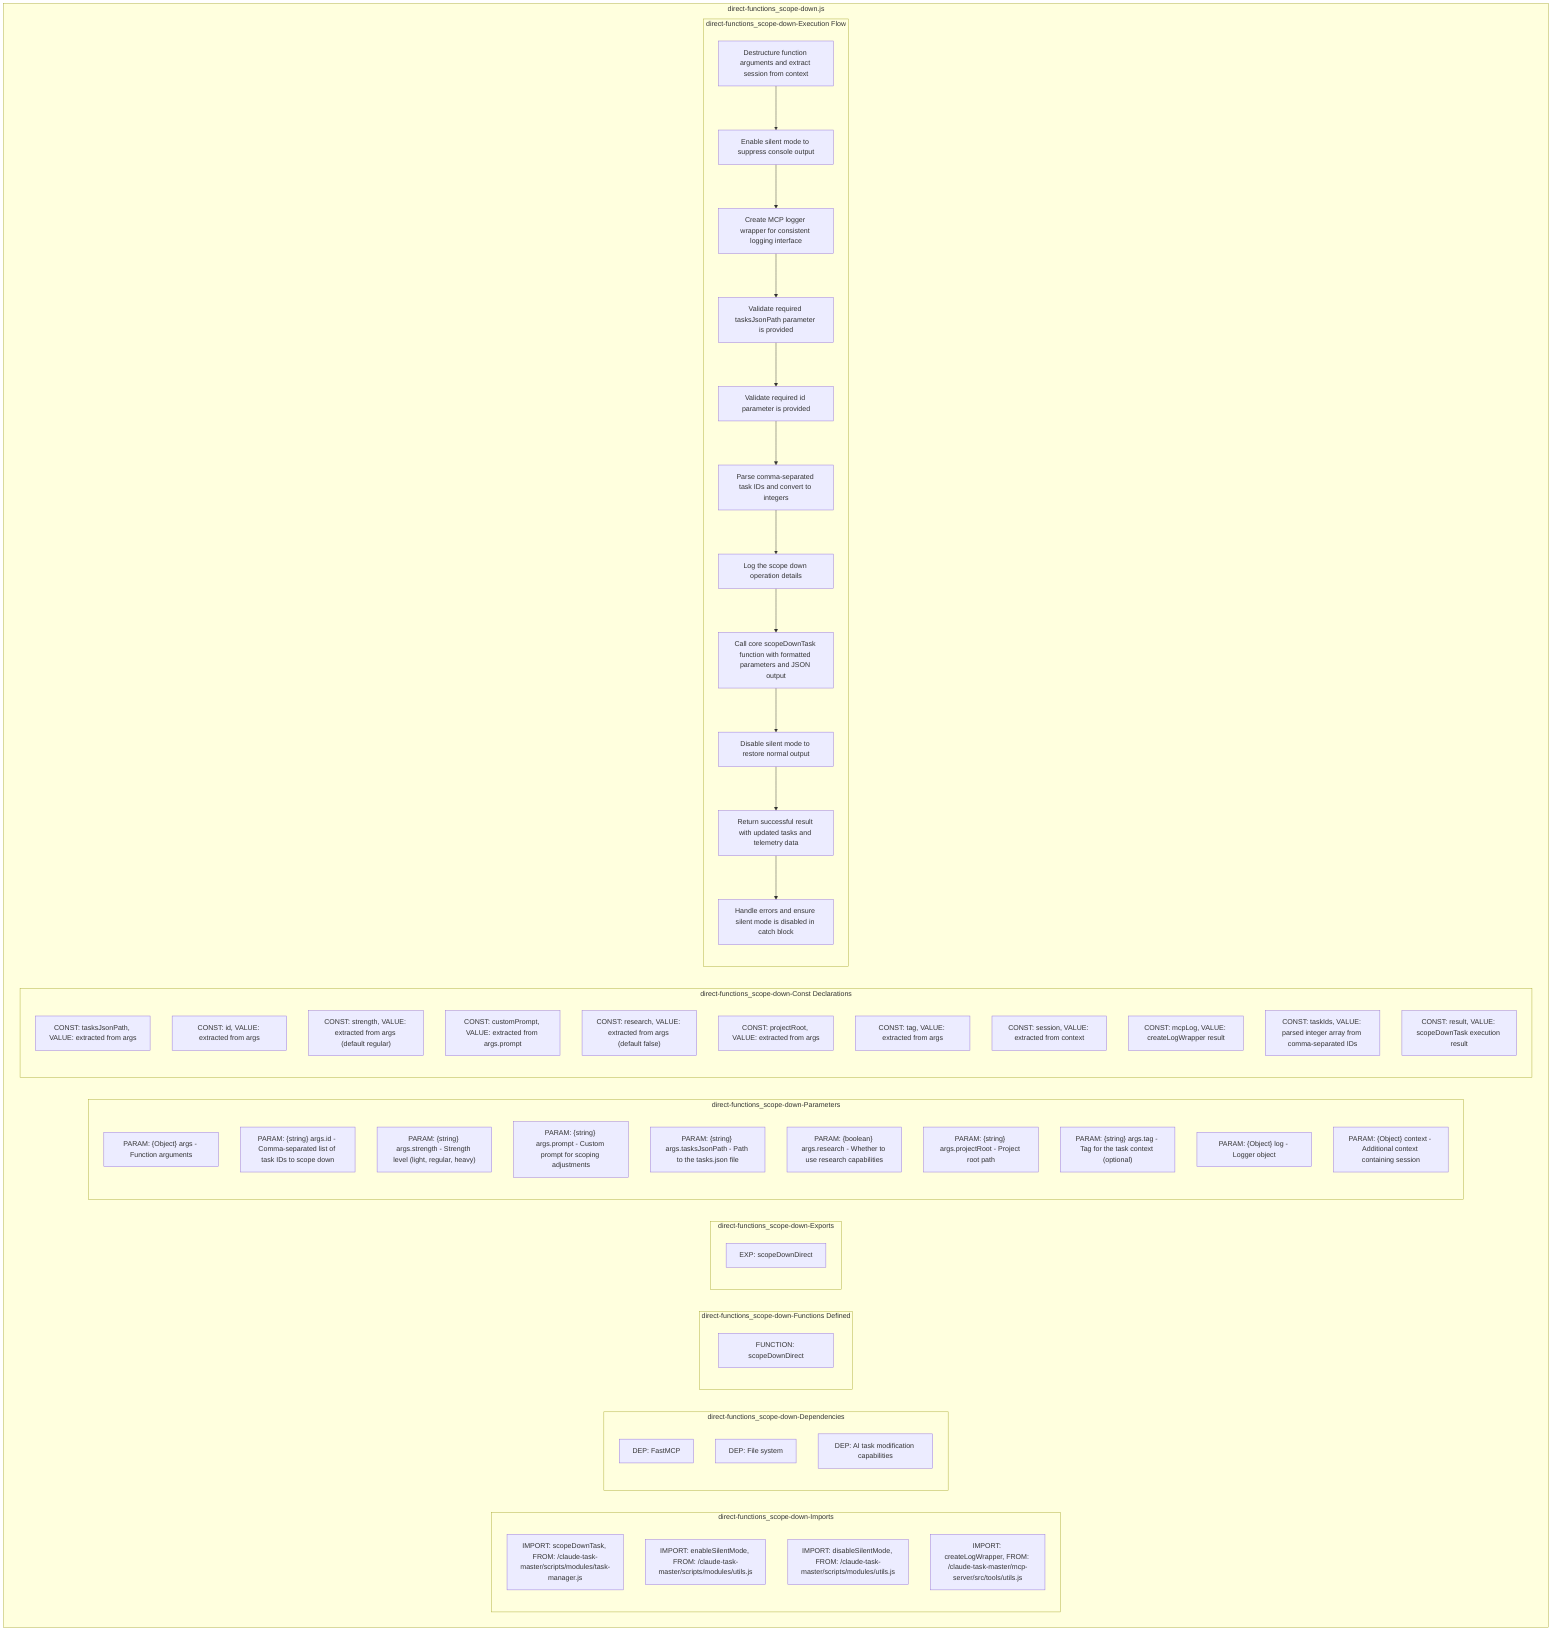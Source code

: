 flowchart TB
    subgraph scopeDownImports["direct-functions_scope-down-Imports"]
        I1["IMPORT: scopeDownTask, FROM: /claude-task-master/scripts/modules/task-manager.js"]
        I2["IMPORT: enableSilentMode, FROM: /claude-task-master/scripts/modules/utils.js"]
        I3["IMPORT: disableSilentMode, FROM: /claude-task-master/scripts/modules/utils.js"]
        I4["IMPORT: createLogWrapper, FROM: /claude-task-master/mcp-server/src/tools/utils.js"]
    end
    
    subgraph scopeDownDependencies["direct-functions_scope-down-Dependencies"]
        D1["DEP: FastMCP"]
        D2["DEP: File system"]
        D3["DEP: AI task modification capabilities"]
    end
    
    subgraph scopeDownFunctionsDefined["direct-functions_scope-down-Functions Defined"]
        FU1["FUNCTION: scopeDownDirect"]
    end
    
    subgraph scopeDownExports["direct-functions_scope-down-Exports"]
        E1["EXP: scopeDownDirect"]
    end
    
    subgraph scopeDownParameters["direct-functions_scope-down-Parameters"]
        P1["PARAM: {Object} args - Function arguments"]
        P2["PARAM: {string} args.id - Comma-separated list of task IDs to scope down"]
        P3["PARAM: {string} args.strength - Strength level (light, regular, heavy)"]
        P4["PARAM: {string} args.prompt - Custom prompt for scoping adjustments"]
        P5["PARAM: {string} args.tasksJsonPath - Path to the tasks.json file"]
        P6["PARAM: {boolean} args.research - Whether to use research capabilities"]
        P7["PARAM: {string} args.projectRoot - Project root path"]
        P8["PARAM: {string} args.tag - Tag for the task context (optional)"]
        P9["PARAM: {Object} log - Logger object"]
        P10["PARAM: {Object} context - Additional context containing session"]
    end
    
    subgraph scopeDownConstants["direct-functions_scope-down-Const Declarations"]
        C1["CONST: tasksJsonPath, VALUE: extracted from args"]
        C2["CONST: id, VALUE: extracted from args"]
        C3["CONST: strength, VALUE: extracted from args (default regular)"]
        C4["CONST: customPrompt, VALUE: extracted from args.prompt"]
        C5["CONST: research, VALUE: extracted from args (default false)"]
        C6["CONST: projectRoot, VALUE: extracted from args"]
        C7["CONST: tag, VALUE: extracted from args"]
        C8["CONST: session, VALUE: extracted from context"]
        C9["CONST: mcpLog, VALUE: createLogWrapper result"]
        C10["CONST: taskIds, VALUE: parsed integer array from comma-separated IDs"]
        C11["CONST: result, VALUE: scopeDownTask execution result"]
    end
    
    subgraph scopeDownExecutionFlow["direct-functions_scope-down-Execution Flow"]
        FL1["Destructure function arguments and extract session from context"]
        FL2["Enable silent mode to suppress console output"]
        FL3["Create MCP logger wrapper for consistent logging interface"]
        FL4["Validate required tasksJsonPath parameter is provided"]
        FL5["Validate required id parameter is provided"]
        FL6["Parse comma-separated task IDs and convert to integers"]
        FL7["Log the scope down operation details"]
        FL8["Call core scopeDownTask function with formatted parameters and JSON output"]
        FL9["Disable silent mode to restore normal output"]
        FL10["Return successful result with updated tasks and telemetry data"]
        FL11["Handle errors and ensure silent mode is disabled in catch block"]
    end
    
    subgraph scopeDown["direct-functions_scope-down.js"]
        scopeDownImports
        scopeDownDependencies
        scopeDownFunctionsDefined
        scopeDownExports
        scopeDownParameters
        scopeDownConstants
        scopeDownExecutionFlow
    end
    
    FL1 --> FL2
    FL2 --> FL3
    FL3 --> FL4
    FL4 --> FL5
    FL5 --> FL6
    FL6 --> FL7
    FL7 --> FL8
    FL8 --> FL9
    FL9 --> FL10
    FL10 --> FL11